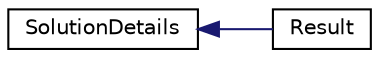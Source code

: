 digraph "类继承关系图"
{
 // LATEX_PDF_SIZE
  edge [fontname="Helvetica",fontsize="10",labelfontname="Helvetica",labelfontsize="10"];
  node [fontname="Helvetica",fontsize="10",shape=record];
  rankdir="LR";
  Node0 [label="SolutionDetails",height=0.2,width=0.4,color="black", fillcolor="white", style="filled",URL="$struct_solution_details.html",tooltip=" "];
  Node0 -> Node1 [dir="back",color="midnightblue",fontsize="10",style="solid",fontname="Helvetica"];
  Node1 [label="Result",height=0.2,width=0.4,color="black", fillcolor="white", style="filled",URL="$struct_result.html",tooltip=" "];
}
